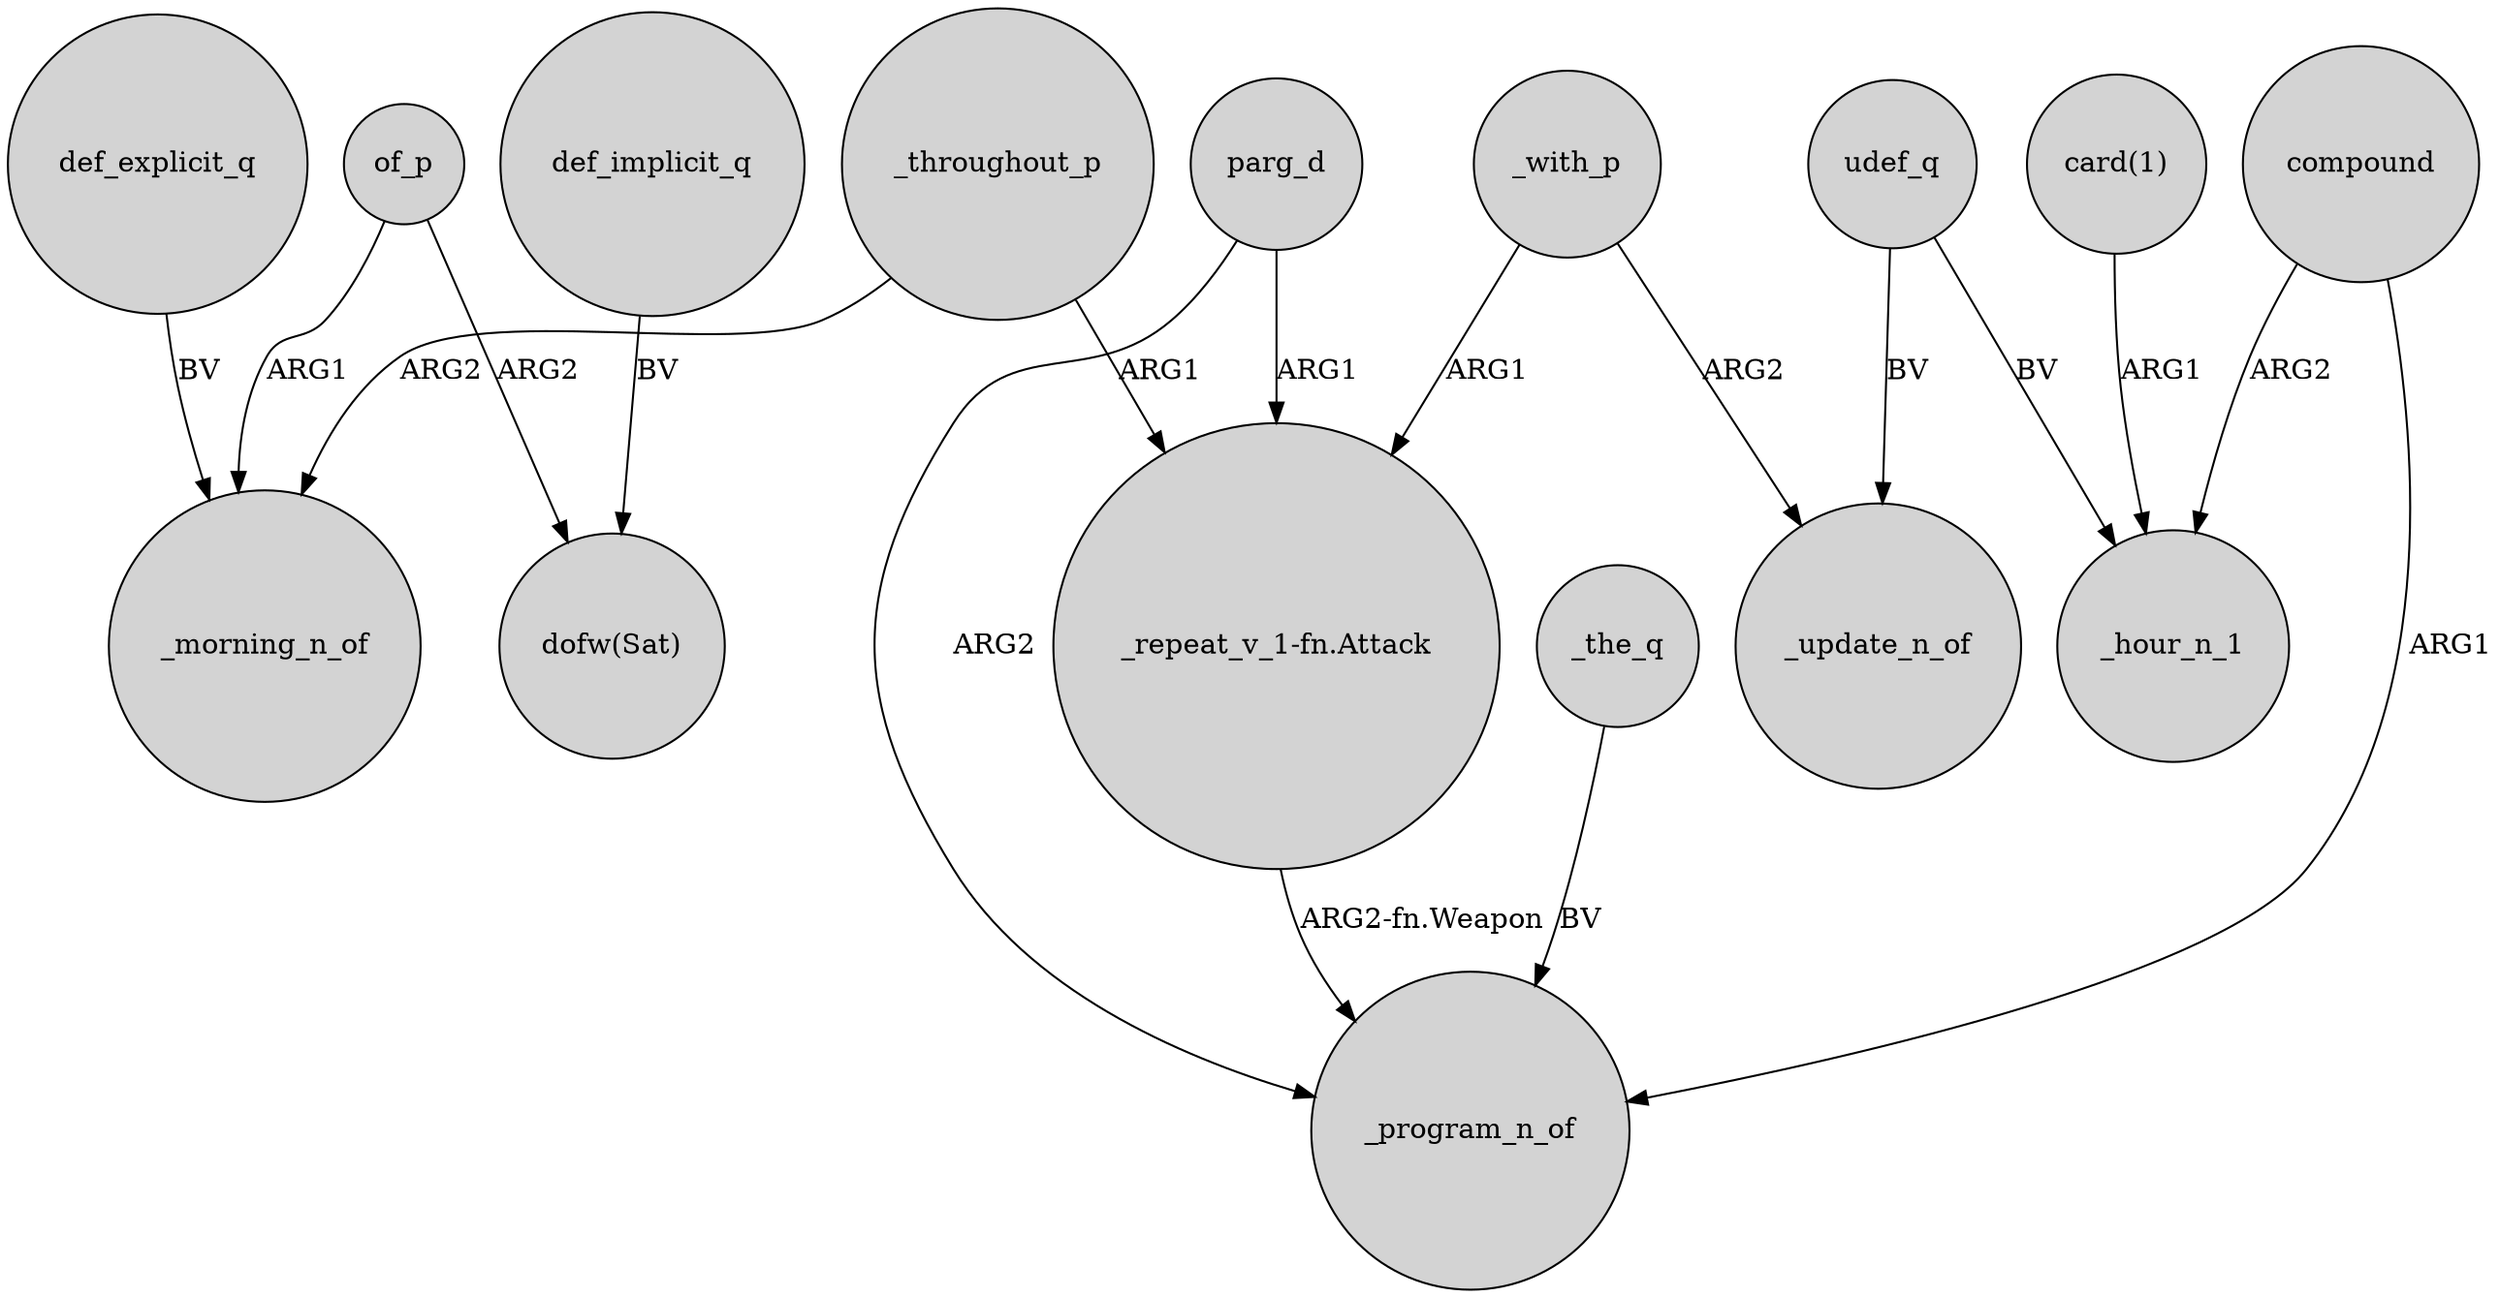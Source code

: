 digraph {
	node [shape=circle style=filled]
	_throughout_p -> _morning_n_of [label=ARG2]
	udef_q -> _update_n_of [label=BV]
	compound -> _hour_n_1 [label=ARG2]
	_with_p -> "_repeat_v_1-fn.Attack" [label=ARG1]
	_the_q -> _program_n_of [label=BV]
	parg_d -> "_repeat_v_1-fn.Attack" [label=ARG1]
	_with_p -> _update_n_of [label=ARG2]
	_throughout_p -> "_repeat_v_1-fn.Attack" [label=ARG1]
	def_explicit_q -> _morning_n_of [label=BV]
	of_p -> "dofw(Sat)" [label=ARG2]
	of_p -> _morning_n_of [label=ARG1]
	"card(1)" -> _hour_n_1 [label=ARG1]
	"_repeat_v_1-fn.Attack" -> _program_n_of [label="ARG2-fn.Weapon"]
	def_implicit_q -> "dofw(Sat)" [label=BV]
	udef_q -> _hour_n_1 [label=BV]
	compound -> _program_n_of [label=ARG1]
	parg_d -> _program_n_of [label=ARG2]
}

